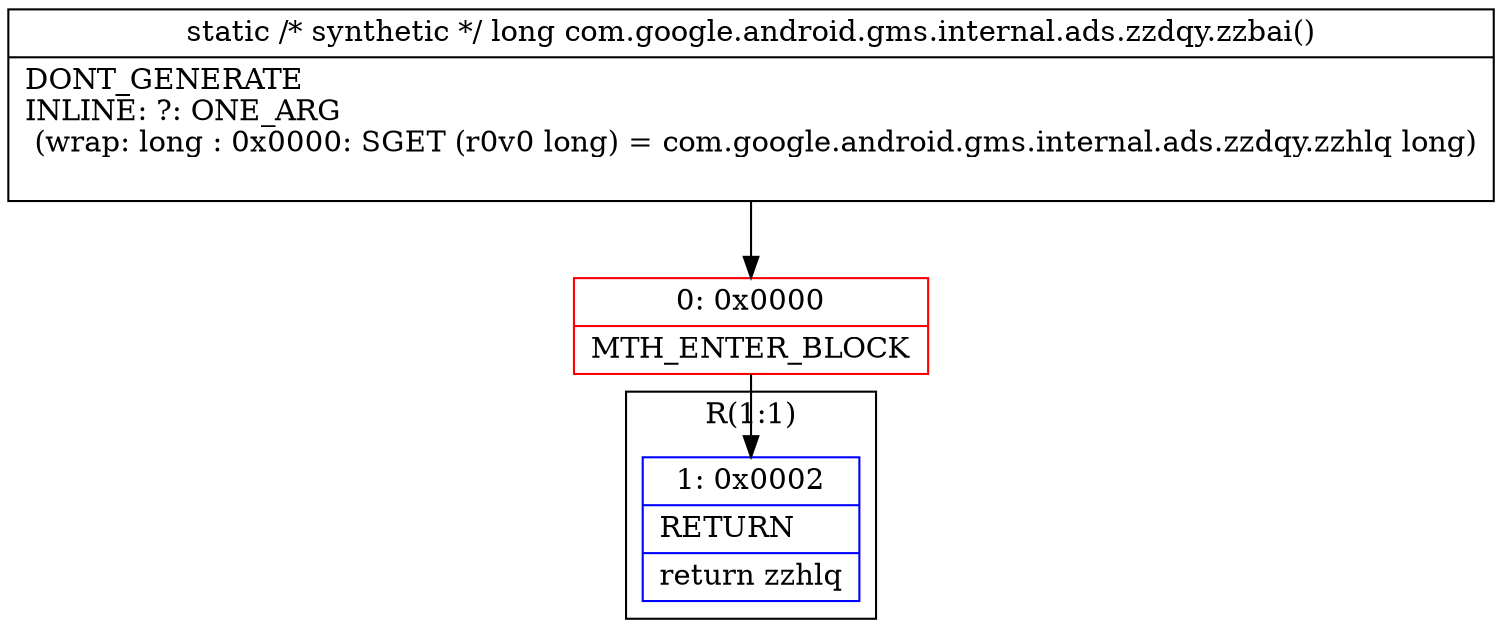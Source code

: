 digraph "CFG forcom.google.android.gms.internal.ads.zzdqy.zzbai()J" {
subgraph cluster_Region_947695203 {
label = "R(1:1)";
node [shape=record,color=blue];
Node_1 [shape=record,label="{1\:\ 0x0002|RETURN\l|return zzhlq\l}"];
}
Node_0 [shape=record,color=red,label="{0\:\ 0x0000|MTH_ENTER_BLOCK\l}"];
MethodNode[shape=record,label="{static \/* synthetic *\/ long com.google.android.gms.internal.ads.zzdqy.zzbai()  | DONT_GENERATE\lINLINE: ?: ONE_ARG  \l  (wrap: long : 0x0000: SGET  (r0v0 long) =  com.google.android.gms.internal.ads.zzdqy.zzhlq long)\l\l}"];
MethodNode -> Node_0;
Node_0 -> Node_1;
}

